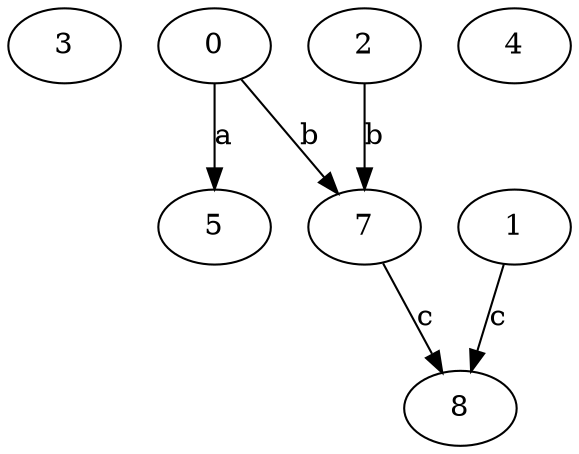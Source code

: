 strict digraph  {
3;
0;
1;
4;
5;
7;
2;
8;
0 -> 5  [label=a];
0 -> 7  [label=b];
1 -> 8  [label=c];
7 -> 8  [label=c];
2 -> 7  [label=b];
}
